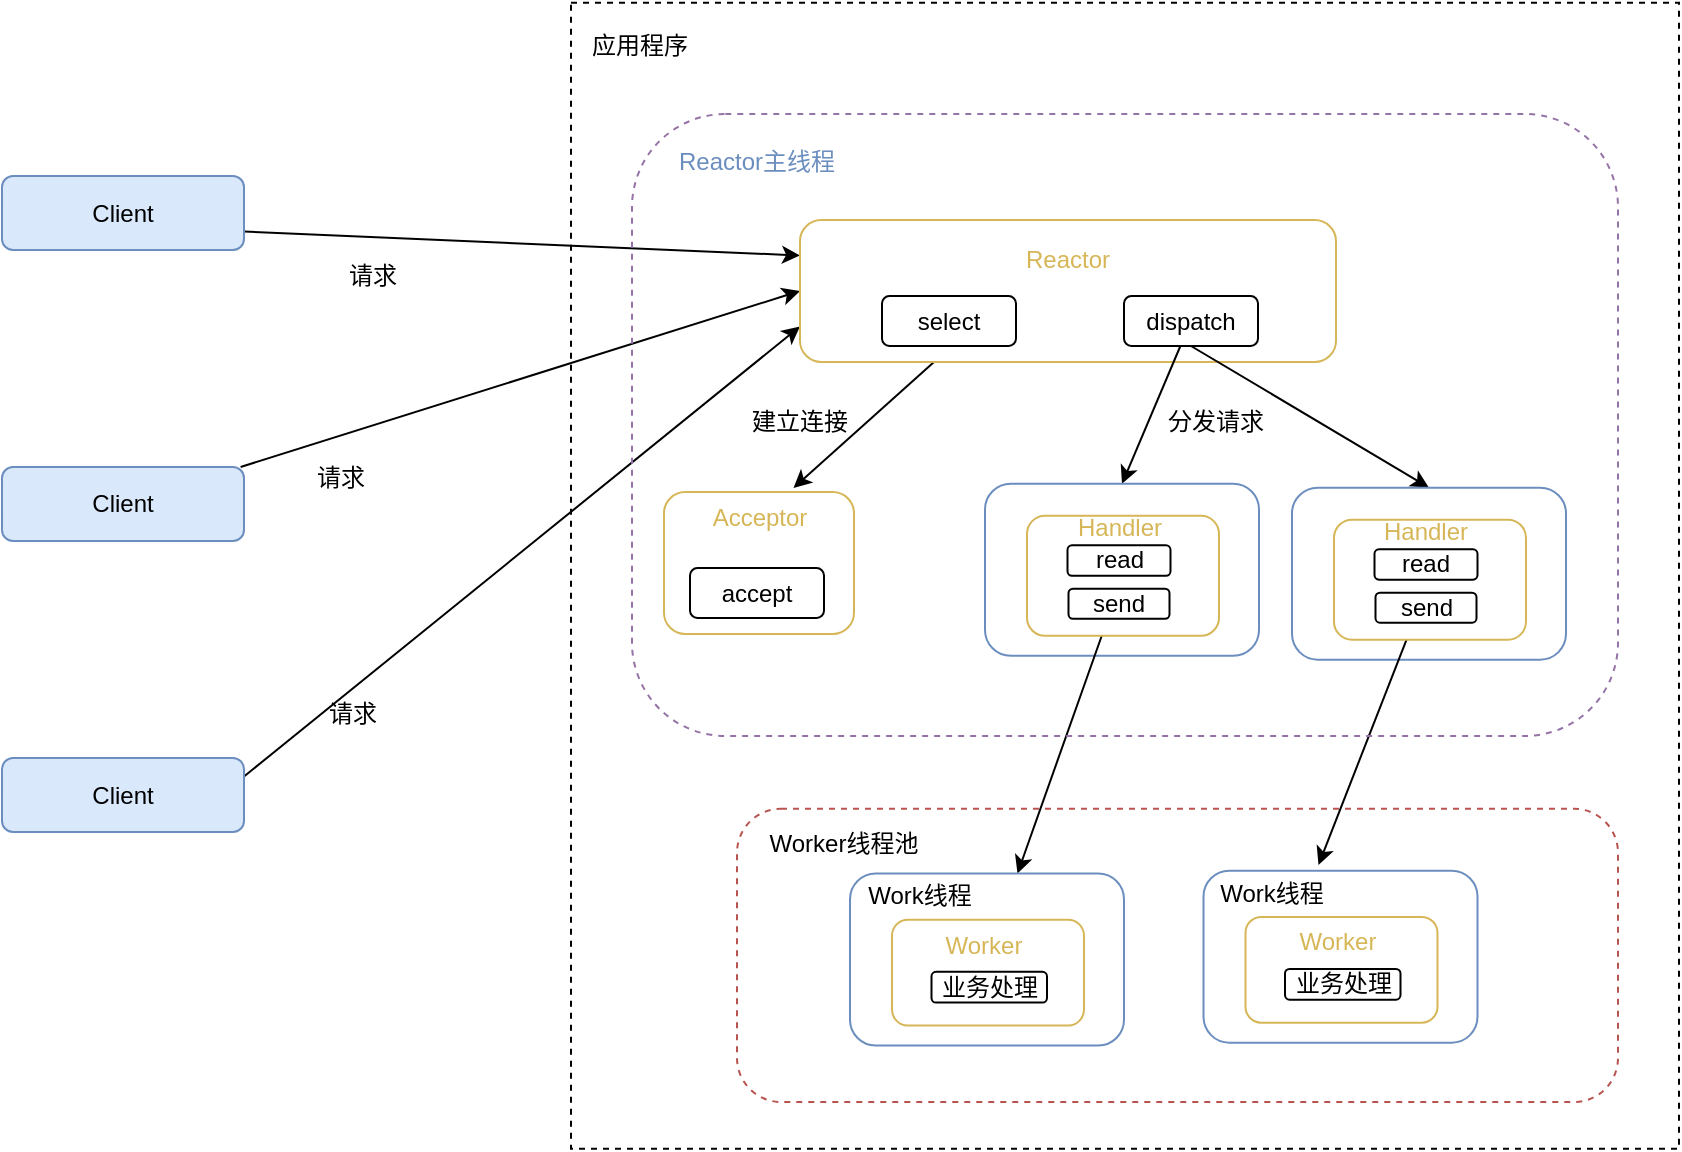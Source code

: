 <mxfile version="22.0.2" type="device">
  <diagram name="第 1 页" id="QmhBXs31LdPPeJU7oly0">
    <mxGraphModel dx="1714" dy="725" grid="0" gridSize="10" guides="1" tooltips="1" connect="1" arrows="1" fold="1" page="1" pageScale="1" pageWidth="980" pageHeight="690" math="0" shadow="0">
      <root>
        <mxCell id="0" />
        <mxCell id="1" parent="0" />
        <mxCell id="qm2PHqUUYE148v6Kh36g-109" value="" style="rounded=0;whiteSpace=wrap;html=1;fillColor=none;dashed=1;" vertex="1" parent="1">
          <mxGeometry x="348.5" y="100.4" width="554" height="573" as="geometry" />
        </mxCell>
        <mxCell id="qm2PHqUUYE148v6Kh36g-106" value="" style="rounded=1;whiteSpace=wrap;html=1;fillColor=none;strokeColor=#b85450;dashed=1;" vertex="1" parent="1">
          <mxGeometry x="431.5" y="503.38" width="440.5" height="146.62" as="geometry" />
        </mxCell>
        <mxCell id="qm2PHqUUYE148v6Kh36g-3" style="rounded=0;orthogonalLoop=1;jettySize=auto;html=1;entryX=0;entryY=0.25;entryDx=0;entryDy=0;exitX=1;exitY=0.75;exitDx=0;exitDy=0;" edge="1" parent="1" source="qm2PHqUUYE148v6Kh36g-4" target="qm2PHqUUYE148v6Kh36g-15">
          <mxGeometry relative="1" as="geometry">
            <mxPoint x="303" y="336" as="targetPoint" />
          </mxGeometry>
        </mxCell>
        <mxCell id="qm2PHqUUYE148v6Kh36g-4" value="Client" style="rounded=1;whiteSpace=wrap;html=1;fillColor=#dae8fc;strokeColor=#6c8ebf;" vertex="1" parent="1">
          <mxGeometry x="64" y="187" width="121" height="37" as="geometry" />
        </mxCell>
        <mxCell id="qm2PHqUUYE148v6Kh36g-5" style="rounded=0;orthogonalLoop=1;jettySize=auto;html=1;entryX=0;entryY=0.5;entryDx=0;entryDy=0;" edge="1" parent="1" source="qm2PHqUUYE148v6Kh36g-6" target="qm2PHqUUYE148v6Kh36g-15">
          <mxGeometry relative="1" as="geometry">
            <mxPoint x="303" y="351" as="targetPoint" />
          </mxGeometry>
        </mxCell>
        <mxCell id="qm2PHqUUYE148v6Kh36g-6" value="Client" style="rounded=1;whiteSpace=wrap;html=1;fillColor=#dae8fc;strokeColor=#6c8ebf;" vertex="1" parent="1">
          <mxGeometry x="64" y="332.5" width="121" height="37" as="geometry" />
        </mxCell>
        <mxCell id="qm2PHqUUYE148v6Kh36g-7" style="rounded=0;orthogonalLoop=1;jettySize=auto;html=1;entryX=0;entryY=0.75;entryDx=0;entryDy=0;exitX=1;exitY=0.25;exitDx=0;exitDy=0;" edge="1" parent="1" source="qm2PHqUUYE148v6Kh36g-8" target="qm2PHqUUYE148v6Kh36g-15">
          <mxGeometry relative="1" as="geometry">
            <mxPoint x="303" y="366" as="targetPoint" />
          </mxGeometry>
        </mxCell>
        <mxCell id="qm2PHqUUYE148v6Kh36g-8" value="Client" style="rounded=1;whiteSpace=wrap;html=1;fillColor=#dae8fc;strokeColor=#6c8ebf;" vertex="1" parent="1">
          <mxGeometry x="64" y="478" width="121" height="37" as="geometry" />
        </mxCell>
        <mxCell id="qm2PHqUUYE148v6Kh36g-9" value="应用程序" style="text;html=1;align=center;verticalAlign=middle;whiteSpace=wrap;rounded=0;" vertex="1" parent="1">
          <mxGeometry x="353" y="107" width="60" height="30" as="geometry" />
        </mxCell>
        <mxCell id="qm2PHqUUYE148v6Kh36g-10" value="请求" style="text;html=1;align=center;verticalAlign=middle;resizable=0;points=[];autosize=1;strokeColor=none;fillColor=none;" vertex="1" parent="1">
          <mxGeometry x="228" y="224" width="42" height="26" as="geometry" />
        </mxCell>
        <mxCell id="qm2PHqUUYE148v6Kh36g-11" value="请求" style="text;html=1;align=center;verticalAlign=middle;resizable=0;points=[];autosize=1;strokeColor=none;fillColor=none;" vertex="1" parent="1">
          <mxGeometry x="212" y="325" width="42" height="26" as="geometry" />
        </mxCell>
        <mxCell id="qm2PHqUUYE148v6Kh36g-12" value="请求" style="text;html=1;align=center;verticalAlign=middle;resizable=0;points=[];autosize=1;strokeColor=none;fillColor=none;" vertex="1" parent="1">
          <mxGeometry x="218" y="443" width="42" height="26" as="geometry" />
        </mxCell>
        <mxCell id="qm2PHqUUYE148v6Kh36g-13" value="Reactor主线程" style="text;html=1;strokeColor=none;fillColor=none;align=center;verticalAlign=middle;whiteSpace=wrap;rounded=0;fontColor=#6C8EBF;" vertex="1" parent="1">
          <mxGeometry x="395" y="165" width="93" height="30" as="geometry" />
        </mxCell>
        <mxCell id="qm2PHqUUYE148v6Kh36g-14" style="rounded=0;orthogonalLoop=1;jettySize=auto;html=1;exitX=0.25;exitY=1;exitDx=0;exitDy=0;" edge="1" parent="1" source="qm2PHqUUYE148v6Kh36g-15" target="qm2PHqUUYE148v6Kh36g-20">
          <mxGeometry relative="1" as="geometry" />
        </mxCell>
        <mxCell id="qm2PHqUUYE148v6Kh36g-15" value="" style="rounded=1;whiteSpace=wrap;html=1;fillColor=none;strokeColor=#D6B656;movable=1;resizable=1;rotatable=1;deletable=1;editable=1;locked=0;connectable=1;" vertex="1" parent="1">
          <mxGeometry x="463" y="209" width="268" height="71" as="geometry" />
        </mxCell>
        <mxCell id="qm2PHqUUYE148v6Kh36g-16" value="Reactor" style="text;html=1;strokeColor=none;fillColor=none;align=center;verticalAlign=middle;whiteSpace=wrap;rounded=0;fontColor=#D6B656;" vertex="1" parent="1">
          <mxGeometry x="567" y="214" width="60" height="30" as="geometry" />
        </mxCell>
        <mxCell id="qm2PHqUUYE148v6Kh36g-17" value="select" style="rounded=1;whiteSpace=wrap;html=1;movable=1;resizable=1;rotatable=1;deletable=1;editable=1;locked=0;connectable=1;" vertex="1" parent="1">
          <mxGeometry x="504" y="247" width="67" height="25" as="geometry" />
        </mxCell>
        <mxCell id="qm2PHqUUYE148v6Kh36g-85" style="rounded=0;orthogonalLoop=1;jettySize=auto;html=1;exitX=0.5;exitY=1;exitDx=0;exitDy=0;entryX=0.5;entryY=0;entryDx=0;entryDy=0;" edge="1" parent="1" source="qm2PHqUUYE148v6Kh36g-18" target="qm2PHqUUYE148v6Kh36g-79">
          <mxGeometry relative="1" as="geometry" />
        </mxCell>
        <mxCell id="qm2PHqUUYE148v6Kh36g-18" value="dispatch" style="rounded=1;whiteSpace=wrap;html=1;movable=1;resizable=1;rotatable=1;deletable=1;editable=1;locked=0;connectable=1;" vertex="1" parent="1">
          <mxGeometry x="625" y="247" width="67" height="25" as="geometry" />
        </mxCell>
        <mxCell id="qm2PHqUUYE148v6Kh36g-19" value="" style="rounded=1;whiteSpace=wrap;html=1;fillColor=none;strokeColor=#D6B656;movable=1;resizable=1;rotatable=1;deletable=1;editable=1;locked=0;connectable=1;" vertex="1" parent="1">
          <mxGeometry x="395" y="345" width="95" height="71" as="geometry" />
        </mxCell>
        <mxCell id="qm2PHqUUYE148v6Kh36g-20" value="Acceptor" style="text;html=1;strokeColor=none;fillColor=none;align=center;verticalAlign=middle;whiteSpace=wrap;rounded=0;fontColor=#D6B656;" vertex="1" parent="1">
          <mxGeometry x="413" y="343" width="60" height="30" as="geometry" />
        </mxCell>
        <mxCell id="qm2PHqUUYE148v6Kh36g-21" value="accept" style="rounded=1;whiteSpace=wrap;html=1;movable=1;resizable=1;rotatable=1;deletable=1;editable=1;locked=0;connectable=1;" vertex="1" parent="1">
          <mxGeometry x="408" y="383" width="67" height="25" as="geometry" />
        </mxCell>
        <mxCell id="qm2PHqUUYE148v6Kh36g-22" value="建立连接" style="text;html=1;strokeColor=none;fillColor=none;align=center;verticalAlign=middle;whiteSpace=wrap;rounded=0;" vertex="1" parent="1">
          <mxGeometry x="433" y="295" width="60" height="30" as="geometry" />
        </mxCell>
        <mxCell id="qm2PHqUUYE148v6Kh36g-31" style="rounded=0;orthogonalLoop=1;jettySize=auto;html=1;entryX=0.5;entryY=0;entryDx=0;entryDy=0;" edge="1" parent="1" source="qm2PHqUUYE148v6Kh36g-18" target="qm2PHqUUYE148v6Kh36g-56">
          <mxGeometry relative="1" as="geometry">
            <mxPoint x="598.738" y="338.22" as="targetPoint" />
          </mxGeometry>
        </mxCell>
        <mxCell id="qm2PHqUUYE148v6Kh36g-32" value="分发请求" style="text;html=1;strokeColor=none;fillColor=none;align=center;verticalAlign=middle;whiteSpace=wrap;rounded=0;" vertex="1" parent="1">
          <mxGeometry x="641" y="295" width="60" height="30" as="geometry" />
        </mxCell>
        <mxCell id="qm2PHqUUYE148v6Kh36g-56" value="" style="rounded=1;whiteSpace=wrap;html=1;fillColor=none;strokeColor=#6c8ebf;movable=1;resizable=1;rotatable=1;deletable=1;editable=1;locked=0;connectable=1;" vertex="1" parent="1">
          <mxGeometry x="555.5" y="340.88" width="137" height="86" as="geometry" />
        </mxCell>
        <mxCell id="qm2PHqUUYE148v6Kh36g-104" style="rounded=0;orthogonalLoop=1;jettySize=auto;html=1;" edge="1" parent="1" source="qm2PHqUUYE148v6Kh36g-58" target="qm2PHqUUYE148v6Kh36g-99">
          <mxGeometry relative="1" as="geometry" />
        </mxCell>
        <mxCell id="qm2PHqUUYE148v6Kh36g-58" value="" style="rounded=1;whiteSpace=wrap;html=1;fillColor=none;strokeColor=#D6B656;movable=1;resizable=1;rotatable=1;deletable=1;editable=1;locked=0;connectable=1;" vertex="1" parent="1">
          <mxGeometry x="576.5" y="356.92" width="96" height="59.96" as="geometry" />
        </mxCell>
        <mxCell id="qm2PHqUUYE148v6Kh36g-59" value="Handler" style="text;html=1;strokeColor=none;fillColor=none;align=center;verticalAlign=middle;whiteSpace=wrap;rounded=0;fontColor=#D6B656;movable=1;resizable=1;rotatable=1;deletable=1;editable=1;locked=0;connectable=1;" vertex="1" parent="1">
          <mxGeometry x="592.5" y="351.288" width="60" height="23.455" as="geometry" />
        </mxCell>
        <mxCell id="qm2PHqUUYE148v6Kh36g-60" value="read" style="rounded=1;whiteSpace=wrap;html=1;movable=1;resizable=1;rotatable=1;deletable=1;editable=1;locked=0;connectable=1;" vertex="1" parent="1">
          <mxGeometry x="596.75" y="371.685" width="51.5" height="15.195" as="geometry" />
        </mxCell>
        <mxCell id="qm2PHqUUYE148v6Kh36g-61" value="send" style="rounded=1;whiteSpace=wrap;html=1;movable=1;resizable=1;rotatable=1;deletable=1;editable=1;locked=0;connectable=1;" vertex="1" parent="1">
          <mxGeometry x="597.25" y="393.376" width="50.5" height="15.021" as="geometry" />
        </mxCell>
        <mxCell id="qm2PHqUUYE148v6Kh36g-79" value="" style="rounded=1;whiteSpace=wrap;html=1;fillColor=none;strokeColor=#6c8ebf;movable=1;resizable=1;rotatable=1;deletable=1;editable=1;locked=0;connectable=1;" vertex="1" parent="1">
          <mxGeometry x="709" y="342.82" width="137" height="86" as="geometry" />
        </mxCell>
        <mxCell id="qm2PHqUUYE148v6Kh36g-105" style="rounded=0;orthogonalLoop=1;jettySize=auto;html=1;entryX=0.75;entryY=0;entryDx=0;entryDy=0;" edge="1" parent="1" source="qm2PHqUUYE148v6Kh36g-81" target="qm2PHqUUYE148v6Kh36g-92">
          <mxGeometry relative="1" as="geometry" />
        </mxCell>
        <mxCell id="qm2PHqUUYE148v6Kh36g-81" value="" style="rounded=1;whiteSpace=wrap;html=1;fillColor=none;strokeColor=#D6B656;movable=1;resizable=1;rotatable=1;deletable=1;editable=1;locked=0;connectable=1;" vertex="1" parent="1">
          <mxGeometry x="730" y="358.86" width="96" height="59.96" as="geometry" />
        </mxCell>
        <mxCell id="qm2PHqUUYE148v6Kh36g-82" value="Handler" style="text;html=1;strokeColor=none;fillColor=none;align=center;verticalAlign=middle;whiteSpace=wrap;rounded=0;fontColor=#D6B656;movable=1;resizable=1;rotatable=1;deletable=1;editable=1;locked=0;connectable=1;" vertex="1" parent="1">
          <mxGeometry x="746" y="353.228" width="60" height="23.455" as="geometry" />
        </mxCell>
        <mxCell id="qm2PHqUUYE148v6Kh36g-83" value="read" style="rounded=1;whiteSpace=wrap;html=1;movable=1;resizable=1;rotatable=1;deletable=1;editable=1;locked=0;connectable=1;" vertex="1" parent="1">
          <mxGeometry x="750.25" y="373.625" width="51.5" height="15.195" as="geometry" />
        </mxCell>
        <mxCell id="qm2PHqUUYE148v6Kh36g-84" value="send" style="rounded=1;whiteSpace=wrap;html=1;movable=1;resizable=1;rotatable=1;deletable=1;editable=1;locked=0;connectable=1;" vertex="1" parent="1">
          <mxGeometry x="750.75" y="395.316" width="50.5" height="15.021" as="geometry" />
        </mxCell>
        <mxCell id="qm2PHqUUYE148v6Kh36g-86" value="" style="rounded=1;whiteSpace=wrap;html=1;fillColor=none;strokeColor=#6c8ebf;movable=1;resizable=1;rotatable=1;deletable=1;editable=1;locked=0;connectable=1;" vertex="1" parent="1">
          <mxGeometry x="664.75" y="534.32" width="137" height="86" as="geometry" />
        </mxCell>
        <mxCell id="qm2PHqUUYE148v6Kh36g-88" value="" style="rounded=1;whiteSpace=wrap;html=1;fillColor=none;strokeColor=#D6B656;movable=1;resizable=1;rotatable=1;deletable=1;editable=1;locked=0;connectable=1;" vertex="1" parent="1">
          <mxGeometry x="685.75" y="557.44" width="96" height="52.88" as="geometry" />
        </mxCell>
        <mxCell id="qm2PHqUUYE148v6Kh36g-89" value="Worker" style="text;html=1;strokeColor=none;fillColor=none;align=center;verticalAlign=middle;whiteSpace=wrap;rounded=0;fontColor=#D6B656;movable=1;resizable=1;rotatable=1;deletable=1;editable=1;locked=0;connectable=1;" vertex="1" parent="1">
          <mxGeometry x="701.75" y="558.728" width="60" height="23.455" as="geometry" />
        </mxCell>
        <mxCell id="qm2PHqUUYE148v6Kh36g-91" value="业务处理" style="rounded=1;whiteSpace=wrap;html=1;movable=1;resizable=1;rotatable=1;deletable=1;editable=1;locked=0;connectable=1;" vertex="1" parent="1">
          <mxGeometry x="705.5" y="583.44" width="57.75" height="15.4" as="geometry" />
        </mxCell>
        <mxCell id="qm2PHqUUYE148v6Kh36g-92" value="Work线程" style="text;html=1;strokeColor=none;fillColor=none;align=center;verticalAlign=middle;whiteSpace=wrap;rounded=0;" vertex="1" parent="1">
          <mxGeometry x="653.25" y="531.44" width="92" height="29" as="geometry" />
        </mxCell>
        <mxCell id="qm2PHqUUYE148v6Kh36g-99" value="" style="rounded=1;whiteSpace=wrap;html=1;fillColor=none;strokeColor=#6c8ebf;movable=1;resizable=1;rotatable=1;deletable=1;editable=1;locked=0;connectable=1;" vertex="1" parent="1">
          <mxGeometry x="488" y="535.76" width="137" height="86" as="geometry" />
        </mxCell>
        <mxCell id="qm2PHqUUYE148v6Kh36g-100" value="" style="rounded=1;whiteSpace=wrap;html=1;fillColor=none;strokeColor=#D6B656;movable=1;resizable=1;rotatable=1;deletable=1;editable=1;locked=0;connectable=1;" vertex="1" parent="1">
          <mxGeometry x="509" y="558.88" width="96" height="52.88" as="geometry" />
        </mxCell>
        <mxCell id="qm2PHqUUYE148v6Kh36g-101" value="Worker" style="text;html=1;strokeColor=none;fillColor=none;align=center;verticalAlign=middle;whiteSpace=wrap;rounded=0;fontColor=#D6B656;movable=1;resizable=1;rotatable=1;deletable=1;editable=1;locked=0;connectable=1;" vertex="1" parent="1">
          <mxGeometry x="525" y="560.168" width="60" height="23.455" as="geometry" />
        </mxCell>
        <mxCell id="qm2PHqUUYE148v6Kh36g-102" value="业务处理" style="rounded=1;whiteSpace=wrap;html=1;movable=1;resizable=1;rotatable=1;deletable=1;editable=1;locked=0;connectable=1;" vertex="1" parent="1">
          <mxGeometry x="528.75" y="584.88" width="57.75" height="15.4" as="geometry" />
        </mxCell>
        <mxCell id="qm2PHqUUYE148v6Kh36g-103" value="Work线程" style="text;html=1;strokeColor=none;fillColor=none;align=center;verticalAlign=middle;whiteSpace=wrap;rounded=0;" vertex="1" parent="1">
          <mxGeometry x="476.5" y="532.88" width="92" height="29" as="geometry" />
        </mxCell>
        <mxCell id="qm2PHqUUYE148v6Kh36g-107" value="Worker线程池" style="text;html=1;strokeColor=none;fillColor=none;align=center;verticalAlign=middle;whiteSpace=wrap;rounded=0;" vertex="1" parent="1">
          <mxGeometry x="440.75" y="505.76" width="88" height="30" as="geometry" />
        </mxCell>
        <mxCell id="qm2PHqUUYE148v6Kh36g-108" value="" style="rounded=1;whiteSpace=wrap;html=1;fillColor=none;dashed=1;strokeColor=#9673a6;" vertex="1" parent="1">
          <mxGeometry x="379" y="156" width="493" height="311" as="geometry" />
        </mxCell>
      </root>
    </mxGraphModel>
  </diagram>
</mxfile>
